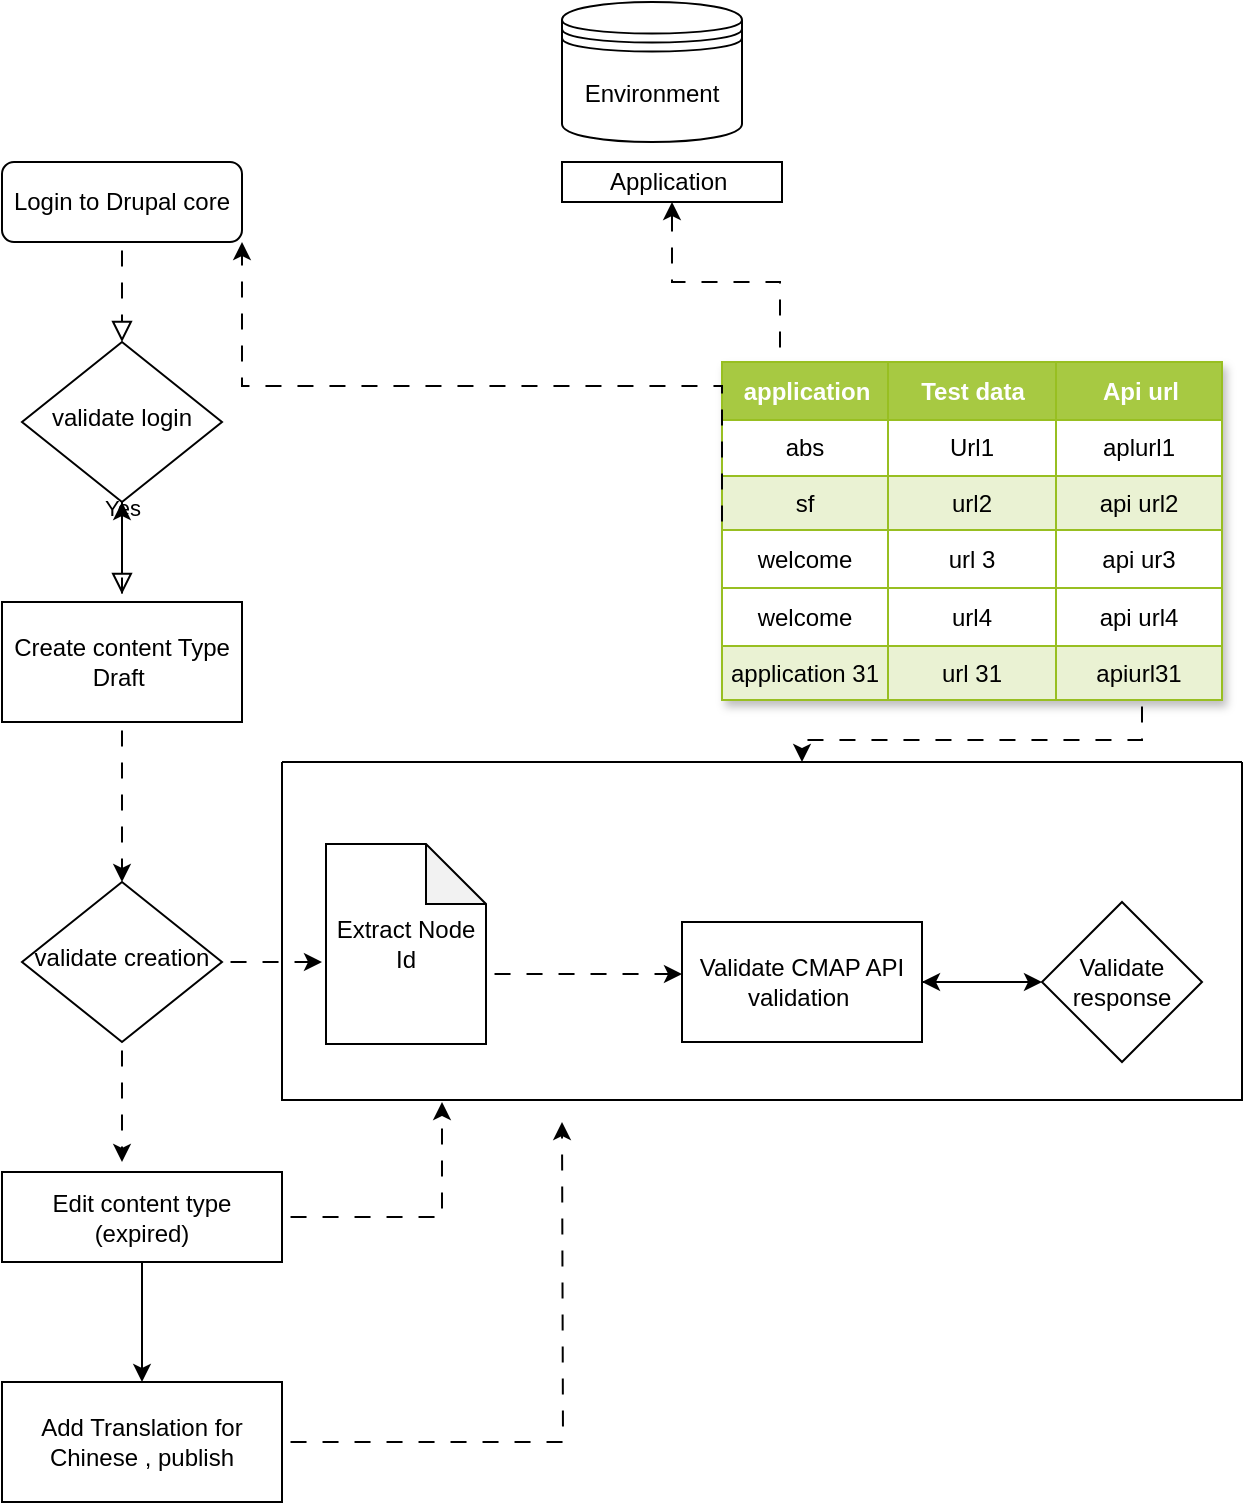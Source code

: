 <mxfile version="26.2.14">
  <diagram id="C5RBs43oDa-KdzZeNtuy" name="Page-1">
    <mxGraphModel dx="1018" dy="697" grid="1" gridSize="10" guides="1" tooltips="1" connect="1" arrows="1" fold="1" page="1" pageScale="1" pageWidth="827" pageHeight="1169" math="0" shadow="0">
      <root>
        <mxCell id="WIyWlLk6GJQsqaUBKTNV-0" />
        <mxCell id="WIyWlLk6GJQsqaUBKTNV-1" parent="WIyWlLk6GJQsqaUBKTNV-0" />
        <mxCell id="WIyWlLk6GJQsqaUBKTNV-2" value="" style="rounded=0;html=1;jettySize=auto;orthogonalLoop=1;fontSize=11;endArrow=block;endFill=0;endSize=8;strokeWidth=1;shadow=0;labelBackgroundColor=none;edgeStyle=orthogonalEdgeStyle;flowAnimation=1;" parent="WIyWlLk6GJQsqaUBKTNV-1" source="WIyWlLk6GJQsqaUBKTNV-3" target="WIyWlLk6GJQsqaUBKTNV-6" edge="1">
          <mxGeometry relative="1" as="geometry" />
        </mxCell>
        <mxCell id="WIyWlLk6GJQsqaUBKTNV-3" value="Login to Drupal core" style="rounded=1;whiteSpace=wrap;html=1;fontSize=12;glass=0;strokeWidth=1;shadow=0;" parent="WIyWlLk6GJQsqaUBKTNV-1" vertex="1">
          <mxGeometry x="160" y="80" width="120" height="40" as="geometry" />
        </mxCell>
        <mxCell id="WIyWlLk6GJQsqaUBKTNV-4" value="Yes" style="rounded=0;html=1;jettySize=auto;orthogonalLoop=1;fontSize=11;endArrow=block;endFill=0;endSize=8;strokeWidth=1;shadow=0;labelBackgroundColor=none;edgeStyle=orthogonalEdgeStyle;" parent="WIyWlLk6GJQsqaUBKTNV-1" source="WIyWlLk6GJQsqaUBKTNV-6" edge="1">
          <mxGeometry x="-0.871" relative="1" as="geometry">
            <mxPoint as="offset" />
            <mxPoint x="220" y="296" as="targetPoint" />
          </mxGeometry>
        </mxCell>
        <mxCell id="WIyWlLk6GJQsqaUBKTNV-6" value="validate login" style="rhombus;whiteSpace=wrap;html=1;shadow=0;fontFamily=Helvetica;fontSize=12;align=center;strokeWidth=1;spacing=6;spacingTop=-4;" parent="WIyWlLk6GJQsqaUBKTNV-1" vertex="1">
          <mxGeometry x="170" y="170" width="100" height="80" as="geometry" />
        </mxCell>
        <mxCell id="KcNDh-4z6qOllVWGGmcO-51" value="" style="edgeStyle=orthogonalEdgeStyle;rounded=0;orthogonalLoop=1;jettySize=auto;html=1;flowAnimation=1;" edge="1" parent="WIyWlLk6GJQsqaUBKTNV-1" source="KcNDh-4z6qOllVWGGmcO-0" target="WIyWlLk6GJQsqaUBKTNV-6">
          <mxGeometry relative="1" as="geometry" />
        </mxCell>
        <mxCell id="KcNDh-4z6qOllVWGGmcO-0" value="Create content Type Draft&amp;nbsp;" style="rounded=0;whiteSpace=wrap;html=1;" vertex="1" parent="WIyWlLk6GJQsqaUBKTNV-1">
          <mxGeometry x="160" y="300" width="120" height="60" as="geometry" />
        </mxCell>
        <mxCell id="KcNDh-4z6qOllVWGGmcO-1" value="Environment" style="shape=datastore;whiteSpace=wrap;html=1;" vertex="1" parent="WIyWlLk6GJQsqaUBKTNV-1">
          <mxGeometry x="440" width="90" height="70" as="geometry" />
        </mxCell>
        <mxCell id="KcNDh-4z6qOllVWGGmcO-2" value="Application&amp;nbsp;" style="rounded=0;whiteSpace=wrap;html=1;" vertex="1" parent="WIyWlLk6GJQsqaUBKTNV-1">
          <mxGeometry x="440" y="80" width="110" height="20" as="geometry" />
        </mxCell>
        <mxCell id="KcNDh-4z6qOllVWGGmcO-8" style="edgeStyle=orthogonalEdgeStyle;rounded=0;orthogonalLoop=1;jettySize=auto;html=1;flowAnimation=1;" edge="1" parent="WIyWlLk6GJQsqaUBKTNV-1" source="KcNDh-4z6qOllVWGGmcO-3">
          <mxGeometry relative="1" as="geometry">
            <mxPoint x="220" y="580" as="targetPoint" />
          </mxGeometry>
        </mxCell>
        <mxCell id="KcNDh-4z6qOllVWGGmcO-9" style="edgeStyle=orthogonalEdgeStyle;rounded=0;orthogonalLoop=1;jettySize=auto;html=1;exitX=1;exitY=0.5;exitDx=0;exitDy=0;flowAnimation=1;" edge="1" parent="WIyWlLk6GJQsqaUBKTNV-1" source="KcNDh-4z6qOllVWGGmcO-3">
          <mxGeometry relative="1" as="geometry">
            <mxPoint x="320" y="480" as="targetPoint" />
          </mxGeometry>
        </mxCell>
        <mxCell id="KcNDh-4z6qOllVWGGmcO-3" value="validate creation" style="rhombus;whiteSpace=wrap;html=1;shadow=0;fontFamily=Helvetica;fontSize=12;align=center;strokeWidth=1;spacing=6;spacingTop=-4;" vertex="1" parent="WIyWlLk6GJQsqaUBKTNV-1">
          <mxGeometry x="170" y="440" width="100" height="80" as="geometry" />
        </mxCell>
        <mxCell id="KcNDh-4z6qOllVWGGmcO-5" value="" style="endArrow=classic;html=1;rounded=0;exitX=0.5;exitY=1;exitDx=0;exitDy=0;flowAnimation=1;" edge="1" parent="WIyWlLk6GJQsqaUBKTNV-1" source="KcNDh-4z6qOllVWGGmcO-0" target="KcNDh-4z6qOllVWGGmcO-3">
          <mxGeometry width="50" height="50" relative="1" as="geometry">
            <mxPoint x="230" y="370" as="sourcePoint" />
            <mxPoint x="440" y="300" as="targetPoint" />
            <Array as="points">
              <mxPoint x="220" y="360" />
            </Array>
          </mxGeometry>
        </mxCell>
        <mxCell id="KcNDh-4z6qOllVWGGmcO-13" style="edgeStyle=orthogonalEdgeStyle;rounded=0;orthogonalLoop=1;jettySize=auto;html=1;exitX=0;exitY=0;exitDx=80;exitDy=65;exitPerimeter=0;flowAnimation=1;" edge="1" parent="WIyWlLk6GJQsqaUBKTNV-1" source="KcNDh-4z6qOllVWGGmcO-10">
          <mxGeometry relative="1" as="geometry">
            <mxPoint x="500" y="486" as="targetPoint" />
          </mxGeometry>
        </mxCell>
        <mxCell id="KcNDh-4z6qOllVWGGmcO-10" value="Extract Node Id" style="shape=note;whiteSpace=wrap;html=1;backgroundOutline=1;darkOpacity=0.05;" vertex="1" parent="WIyWlLk6GJQsqaUBKTNV-1">
          <mxGeometry x="322" y="421" width="80" height="100" as="geometry" />
        </mxCell>
        <mxCell id="KcNDh-4z6qOllVWGGmcO-15" style="edgeStyle=orthogonalEdgeStyle;rounded=0;orthogonalLoop=1;jettySize=auto;html=1;exitX=1;exitY=0.5;exitDx=0;exitDy=0;" edge="1" parent="WIyWlLk6GJQsqaUBKTNV-1" source="KcNDh-4z6qOllVWGGmcO-14">
          <mxGeometry relative="1" as="geometry">
            <mxPoint x="680" y="490" as="targetPoint" />
          </mxGeometry>
        </mxCell>
        <mxCell id="KcNDh-4z6qOllVWGGmcO-14" value="Validate CMAP API validation&amp;nbsp;" style="rounded=0;whiteSpace=wrap;html=1;" vertex="1" parent="WIyWlLk6GJQsqaUBKTNV-1">
          <mxGeometry x="500" y="460" width="120" height="60" as="geometry" />
        </mxCell>
        <mxCell id="KcNDh-4z6qOllVWGGmcO-54" value="" style="edgeStyle=orthogonalEdgeStyle;rounded=0;orthogonalLoop=1;jettySize=auto;html=1;flowAnimation=1;" edge="1" parent="WIyWlLk6GJQsqaUBKTNV-1" source="KcNDh-4z6qOllVWGGmcO-16" target="KcNDh-4z6qOllVWGGmcO-14">
          <mxGeometry relative="1" as="geometry" />
        </mxCell>
        <mxCell id="KcNDh-4z6qOllVWGGmcO-16" value="Validate response" style="rhombus;whiteSpace=wrap;html=1;" vertex="1" parent="WIyWlLk6GJQsqaUBKTNV-1">
          <mxGeometry x="680" y="450" width="80" height="80" as="geometry" />
        </mxCell>
        <mxCell id="KcNDh-4z6qOllVWGGmcO-18" style="edgeStyle=orthogonalEdgeStyle;rounded=0;orthogonalLoop=1;jettySize=auto;html=1;flowAnimation=1;" edge="1" parent="WIyWlLk6GJQsqaUBKTNV-1" source="KcNDh-4z6qOllVWGGmcO-17">
          <mxGeometry relative="1" as="geometry">
            <mxPoint x="380" y="550" as="targetPoint" />
            <Array as="points">
              <mxPoint x="380" y="608" />
            </Array>
          </mxGeometry>
        </mxCell>
        <mxCell id="KcNDh-4z6qOllVWGGmcO-19" style="edgeStyle=orthogonalEdgeStyle;rounded=0;orthogonalLoop=1;jettySize=auto;html=1;" edge="1" parent="WIyWlLk6GJQsqaUBKTNV-1" source="KcNDh-4z6qOllVWGGmcO-17">
          <mxGeometry relative="1" as="geometry">
            <mxPoint x="230" y="690" as="targetPoint" />
          </mxGeometry>
        </mxCell>
        <mxCell id="KcNDh-4z6qOllVWGGmcO-17" value="Edit content type (expired)" style="rounded=0;whiteSpace=wrap;html=1;" vertex="1" parent="WIyWlLk6GJQsqaUBKTNV-1">
          <mxGeometry x="160" y="585" width="140" height="45" as="geometry" />
        </mxCell>
        <mxCell id="KcNDh-4z6qOllVWGGmcO-46" style="edgeStyle=orthogonalEdgeStyle;rounded=0;orthogonalLoop=1;jettySize=auto;html=1;exitX=1;exitY=0.5;exitDx=0;exitDy=0;flowAnimation=1;" edge="1" parent="WIyWlLk6GJQsqaUBKTNV-1" source="KcNDh-4z6qOllVWGGmcO-20">
          <mxGeometry relative="1" as="geometry">
            <mxPoint x="440" y="560" as="targetPoint" />
          </mxGeometry>
        </mxCell>
        <mxCell id="KcNDh-4z6qOllVWGGmcO-20" value="Add Translation for Chinese , publish" style="rounded=0;whiteSpace=wrap;html=1;" vertex="1" parent="WIyWlLk6GJQsqaUBKTNV-1">
          <mxGeometry x="160" y="690" width="140" height="60" as="geometry" />
        </mxCell>
        <mxCell id="KcNDh-4z6qOllVWGGmcO-21" value="Assets" style="childLayout=tableLayout;recursiveResize=0;strokeColor=#98bf21;fillColor=#A7C942;shadow=1;" vertex="1" parent="WIyWlLk6GJQsqaUBKTNV-1">
          <mxGeometry x="520" y="180" width="250" height="169" as="geometry" />
        </mxCell>
        <mxCell id="KcNDh-4z6qOllVWGGmcO-22" style="shape=tableRow;horizontal=0;startSize=0;swimlaneHead=0;swimlaneBody=0;top=0;left=0;bottom=0;right=0;dropTarget=0;collapsible=0;recursiveResize=0;expand=0;fontStyle=0;strokeColor=inherit;fillColor=#ffffff;" vertex="1" parent="KcNDh-4z6qOllVWGGmcO-21">
          <mxGeometry width="250" height="29" as="geometry" />
        </mxCell>
        <mxCell id="KcNDh-4z6qOllVWGGmcO-23" value="application" style="connectable=0;recursiveResize=0;strokeColor=inherit;fillColor=#A7C942;align=center;fontStyle=1;fontColor=#FFFFFF;html=1;" vertex="1" parent="KcNDh-4z6qOllVWGGmcO-22">
          <mxGeometry width="83" height="29" as="geometry">
            <mxRectangle width="83" height="29" as="alternateBounds" />
          </mxGeometry>
        </mxCell>
        <mxCell id="KcNDh-4z6qOllVWGGmcO-24" value="Test data" style="connectable=0;recursiveResize=0;strokeColor=inherit;fillColor=#A7C942;align=center;fontStyle=1;fontColor=#FFFFFF;html=1;" vertex="1" parent="KcNDh-4z6qOllVWGGmcO-22">
          <mxGeometry x="83" width="84" height="29" as="geometry">
            <mxRectangle width="84" height="29" as="alternateBounds" />
          </mxGeometry>
        </mxCell>
        <mxCell id="KcNDh-4z6qOllVWGGmcO-25" value="Api url" style="connectable=0;recursiveResize=0;strokeColor=inherit;fillColor=#A7C942;align=center;fontStyle=1;fontColor=#FFFFFF;html=1;" vertex="1" parent="KcNDh-4z6qOllVWGGmcO-22">
          <mxGeometry x="167" width="83" height="29" as="geometry">
            <mxRectangle width="83" height="29" as="alternateBounds" />
          </mxGeometry>
        </mxCell>
        <mxCell id="KcNDh-4z6qOllVWGGmcO-26" value="" style="shape=tableRow;horizontal=0;startSize=0;swimlaneHead=0;swimlaneBody=0;top=0;left=0;bottom=0;right=0;dropTarget=0;collapsible=0;recursiveResize=0;expand=0;fontStyle=0;strokeColor=inherit;fillColor=#ffffff;" vertex="1" parent="KcNDh-4z6qOllVWGGmcO-21">
          <mxGeometry y="29" width="250" height="28" as="geometry" />
        </mxCell>
        <mxCell id="KcNDh-4z6qOllVWGGmcO-27" value="abs" style="connectable=0;recursiveResize=0;strokeColor=inherit;fillColor=inherit;align=center;whiteSpace=wrap;html=1;" vertex="1" parent="KcNDh-4z6qOllVWGGmcO-26">
          <mxGeometry width="83" height="28" as="geometry">
            <mxRectangle width="83" height="28" as="alternateBounds" />
          </mxGeometry>
        </mxCell>
        <mxCell id="KcNDh-4z6qOllVWGGmcO-28" value="Url1" style="connectable=0;recursiveResize=0;strokeColor=inherit;fillColor=inherit;align=center;whiteSpace=wrap;html=1;" vertex="1" parent="KcNDh-4z6qOllVWGGmcO-26">
          <mxGeometry x="83" width="84" height="28" as="geometry">
            <mxRectangle width="84" height="28" as="alternateBounds" />
          </mxGeometry>
        </mxCell>
        <mxCell id="KcNDh-4z6qOllVWGGmcO-29" value="aplurl1" style="connectable=0;recursiveResize=0;strokeColor=inherit;fillColor=inherit;align=center;whiteSpace=wrap;html=1;" vertex="1" parent="KcNDh-4z6qOllVWGGmcO-26">
          <mxGeometry x="167" width="83" height="28" as="geometry">
            <mxRectangle width="83" height="28" as="alternateBounds" />
          </mxGeometry>
        </mxCell>
        <mxCell id="KcNDh-4z6qOllVWGGmcO-30" value="" style="shape=tableRow;horizontal=0;startSize=0;swimlaneHead=0;swimlaneBody=0;top=0;left=0;bottom=0;right=0;dropTarget=0;collapsible=0;recursiveResize=0;expand=0;fontStyle=1;strokeColor=inherit;fillColor=#EAF2D3;" vertex="1" parent="KcNDh-4z6qOllVWGGmcO-21">
          <mxGeometry y="57" width="250" height="27" as="geometry" />
        </mxCell>
        <mxCell id="KcNDh-4z6qOllVWGGmcO-31" value="sf" style="connectable=0;recursiveResize=0;strokeColor=inherit;fillColor=inherit;whiteSpace=wrap;html=1;" vertex="1" parent="KcNDh-4z6qOllVWGGmcO-30">
          <mxGeometry width="83" height="27" as="geometry">
            <mxRectangle width="83" height="27" as="alternateBounds" />
          </mxGeometry>
        </mxCell>
        <mxCell id="KcNDh-4z6qOllVWGGmcO-32" value="url2" style="connectable=0;recursiveResize=0;strokeColor=inherit;fillColor=inherit;whiteSpace=wrap;html=1;" vertex="1" parent="KcNDh-4z6qOllVWGGmcO-30">
          <mxGeometry x="83" width="84" height="27" as="geometry">
            <mxRectangle width="84" height="27" as="alternateBounds" />
          </mxGeometry>
        </mxCell>
        <mxCell id="KcNDh-4z6qOllVWGGmcO-33" value="api url2" style="connectable=0;recursiveResize=0;strokeColor=inherit;fillColor=inherit;whiteSpace=wrap;html=1;" vertex="1" parent="KcNDh-4z6qOllVWGGmcO-30">
          <mxGeometry x="167" width="83" height="27" as="geometry">
            <mxRectangle width="83" height="27" as="alternateBounds" />
          </mxGeometry>
        </mxCell>
        <mxCell id="KcNDh-4z6qOllVWGGmcO-34" value="" style="shape=tableRow;horizontal=0;startSize=0;swimlaneHead=0;swimlaneBody=0;top=0;left=0;bottom=0;right=0;dropTarget=0;collapsible=0;recursiveResize=0;expand=0;fontStyle=0;strokeColor=inherit;fillColor=#ffffff;" vertex="1" parent="KcNDh-4z6qOllVWGGmcO-21">
          <mxGeometry y="84" width="250" height="29" as="geometry" />
        </mxCell>
        <mxCell id="KcNDh-4z6qOllVWGGmcO-35" value="welcome" style="connectable=0;recursiveResize=0;strokeColor=inherit;fillColor=inherit;fontStyle=0;align=center;whiteSpace=wrap;html=1;" vertex="1" parent="KcNDh-4z6qOllVWGGmcO-34">
          <mxGeometry width="83" height="29" as="geometry">
            <mxRectangle width="83" height="29" as="alternateBounds" />
          </mxGeometry>
        </mxCell>
        <mxCell id="KcNDh-4z6qOllVWGGmcO-36" value="url 3" style="connectable=0;recursiveResize=0;strokeColor=inherit;fillColor=inherit;fontStyle=0;align=center;whiteSpace=wrap;html=1;" vertex="1" parent="KcNDh-4z6qOllVWGGmcO-34">
          <mxGeometry x="83" width="84" height="29" as="geometry">
            <mxRectangle width="84" height="29" as="alternateBounds" />
          </mxGeometry>
        </mxCell>
        <mxCell id="KcNDh-4z6qOllVWGGmcO-37" value="api ur3" style="connectable=0;recursiveResize=0;strokeColor=inherit;fillColor=inherit;fontStyle=0;align=center;whiteSpace=wrap;html=1;" vertex="1" parent="KcNDh-4z6qOllVWGGmcO-34">
          <mxGeometry x="167" width="83" height="29" as="geometry">
            <mxRectangle width="83" height="29" as="alternateBounds" />
          </mxGeometry>
        </mxCell>
        <mxCell id="KcNDh-4z6qOllVWGGmcO-42" value="" style="shape=tableRow;horizontal=0;startSize=0;swimlaneHead=0;swimlaneBody=0;top=0;left=0;bottom=0;right=0;dropTarget=0;collapsible=0;recursiveResize=0;expand=0;fontStyle=0;strokeColor=inherit;fillColor=#ffffff;" vertex="1" parent="KcNDh-4z6qOllVWGGmcO-21">
          <mxGeometry y="113" width="250" height="29" as="geometry" />
        </mxCell>
        <mxCell id="KcNDh-4z6qOllVWGGmcO-43" value="welcome" style="connectable=0;recursiveResize=0;strokeColor=inherit;fillColor=inherit;fontStyle=0;align=center;whiteSpace=wrap;html=1;" vertex="1" parent="KcNDh-4z6qOllVWGGmcO-42">
          <mxGeometry width="83" height="29" as="geometry">
            <mxRectangle width="83" height="29" as="alternateBounds" />
          </mxGeometry>
        </mxCell>
        <mxCell id="KcNDh-4z6qOllVWGGmcO-44" value="url4" style="connectable=0;recursiveResize=0;strokeColor=inherit;fillColor=inherit;fontStyle=0;align=center;whiteSpace=wrap;html=1;" vertex="1" parent="KcNDh-4z6qOllVWGGmcO-42">
          <mxGeometry x="83" width="84" height="29" as="geometry">
            <mxRectangle width="84" height="29" as="alternateBounds" />
          </mxGeometry>
        </mxCell>
        <mxCell id="KcNDh-4z6qOllVWGGmcO-45" value="api url4" style="connectable=0;recursiveResize=0;strokeColor=inherit;fillColor=inherit;fontStyle=0;align=center;whiteSpace=wrap;html=1;" vertex="1" parent="KcNDh-4z6qOllVWGGmcO-42">
          <mxGeometry x="167" width="83" height="29" as="geometry">
            <mxRectangle width="83" height="29" as="alternateBounds" />
          </mxGeometry>
        </mxCell>
        <mxCell id="KcNDh-4z6qOllVWGGmcO-38" value="" style="shape=tableRow;horizontal=0;startSize=0;swimlaneHead=0;swimlaneBody=0;top=0;left=0;bottom=0;right=0;dropTarget=0;collapsible=0;recursiveResize=0;expand=0;fontStyle=1;strokeColor=inherit;fillColor=#EAF2D3;" vertex="1" parent="KcNDh-4z6qOllVWGGmcO-21">
          <mxGeometry y="142" width="250" height="27" as="geometry" />
        </mxCell>
        <mxCell id="KcNDh-4z6qOllVWGGmcO-39" value="application 31" style="connectable=0;recursiveResize=0;strokeColor=inherit;fillColor=inherit;whiteSpace=wrap;html=1;" vertex="1" parent="KcNDh-4z6qOllVWGGmcO-38">
          <mxGeometry width="83" height="27" as="geometry">
            <mxRectangle width="83" height="27" as="alternateBounds" />
          </mxGeometry>
        </mxCell>
        <mxCell id="KcNDh-4z6qOllVWGGmcO-40" value="url 31" style="connectable=0;recursiveResize=0;strokeColor=inherit;fillColor=inherit;whiteSpace=wrap;html=1;" vertex="1" parent="KcNDh-4z6qOllVWGGmcO-38">
          <mxGeometry x="83" width="84" height="27" as="geometry">
            <mxRectangle width="84" height="27" as="alternateBounds" />
          </mxGeometry>
        </mxCell>
        <mxCell id="KcNDh-4z6qOllVWGGmcO-41" value="apiurl31" style="connectable=0;recursiveResize=0;strokeColor=inherit;fillColor=inherit;whiteSpace=wrap;html=1;" vertex="1" parent="KcNDh-4z6qOllVWGGmcO-38">
          <mxGeometry x="167" width="83" height="27" as="geometry">
            <mxRectangle width="83" height="27" as="alternateBounds" />
          </mxGeometry>
        </mxCell>
        <mxCell id="KcNDh-4z6qOllVWGGmcO-47" value="" style="swimlane;startSize=0;" vertex="1" parent="WIyWlLk6GJQsqaUBKTNV-1">
          <mxGeometry x="300" y="380" width="480" height="169" as="geometry" />
        </mxCell>
        <mxCell id="KcNDh-4z6qOllVWGGmcO-49" style="edgeStyle=orthogonalEdgeStyle;rounded=0;orthogonalLoop=1;jettySize=auto;html=1;exitX=0;exitY=0;exitDx=0;exitDy=0;entryX=1;entryY=1;entryDx=0;entryDy=0;flowAnimation=1;" edge="1" parent="WIyWlLk6GJQsqaUBKTNV-1" source="KcNDh-4z6qOllVWGGmcO-34" target="WIyWlLk6GJQsqaUBKTNV-3">
          <mxGeometry relative="1" as="geometry" />
        </mxCell>
        <mxCell id="KcNDh-4z6qOllVWGGmcO-50" style="edgeStyle=orthogonalEdgeStyle;rounded=0;orthogonalLoop=1;jettySize=auto;html=1;exitX=0.832;exitY=1.037;exitDx=0;exitDy=0;exitPerimeter=0;flowAnimation=1;" edge="1" parent="WIyWlLk6GJQsqaUBKTNV-1" source="KcNDh-4z6qOllVWGGmcO-38" target="KcNDh-4z6qOllVWGGmcO-47">
          <mxGeometry relative="1" as="geometry">
            <Array as="points">
              <mxPoint x="730" y="350" />
              <mxPoint x="730" y="369" />
              <mxPoint x="560" y="369" />
            </Array>
          </mxGeometry>
        </mxCell>
        <mxCell id="KcNDh-4z6qOllVWGGmcO-48" style="edgeStyle=orthogonalEdgeStyle;rounded=0;orthogonalLoop=1;jettySize=auto;html=1;exitX=0.116;exitY=-0.103;exitDx=0;exitDy=0;entryX=0.5;entryY=1;entryDx=0;entryDy=0;exitPerimeter=0;movable=1;resizable=1;rotatable=1;deletable=1;editable=1;locked=0;connectable=1;flowAnimation=1;" edge="1" parent="WIyWlLk6GJQsqaUBKTNV-1" source="KcNDh-4z6qOllVWGGmcO-22" target="KcNDh-4z6qOllVWGGmcO-2">
          <mxGeometry relative="1" as="geometry" />
        </mxCell>
      </root>
    </mxGraphModel>
  </diagram>
</mxfile>

